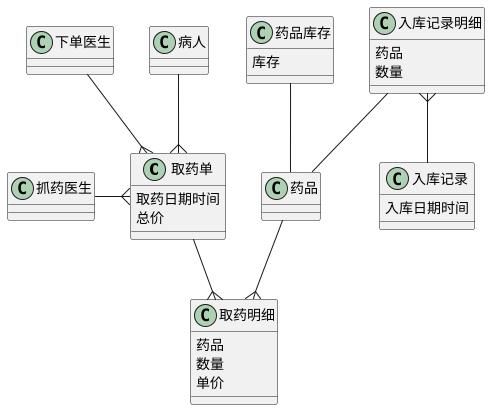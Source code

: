 @startuml

class 取药单 {
    取药日期时间
    总价
}
取药单 }-u- 病人
取药单 }-u- 下单医生
取药单 }-l- 抓药医生

class 取药明细 {
    药品
    数量
    单价
}

取药明细 }-u- 取药单
取药明细 }-u- 药品

class 药品 {
}

class 药品库存 {
    库存
}
药品库存 -- 药品

class 入库记录 {
    入库日期时间
}

class 入库记录明细 {
    药品
    数量
}
入库记录明细 }-- 入库记录
入库记录明细 -- 药品

@enduml